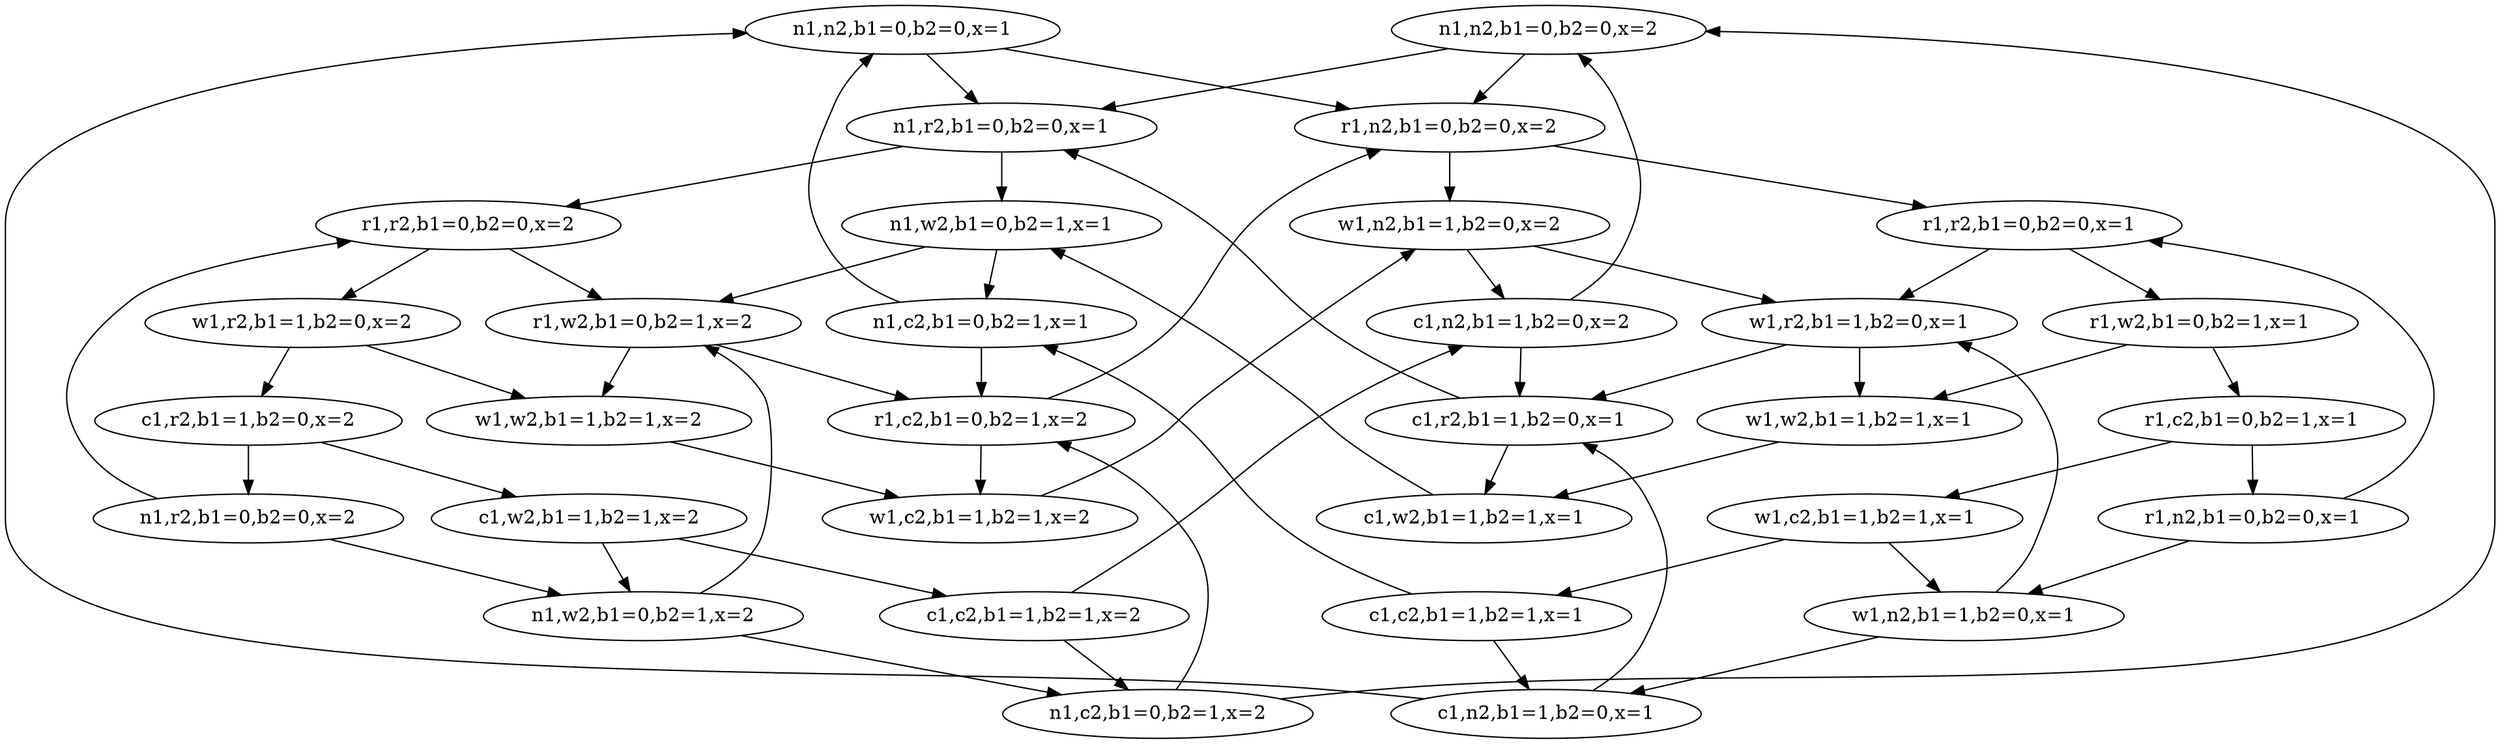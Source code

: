 digraph G { 
{rank=same;"n1,n2,b1=0,b2=0,x=1";"n1,n2,b1=0,b2=0,x=2";}
{rank=same;"n1,r2,b1=0,b2=0,x=1";"r1,n2,b1=0,b2=0,x=2";}
{rank=same;"n1,w2,b1=0,b2=1,x=1";"r1,r2,b1=0,b2=0,x=2";"r1,r2,b1=0,b2=0,x=1";"w1,n2,b1=1,b2=0,x=2";}
{rank=same;"n1,c2,b1=0,b2=1,x=1";"r1,w2,b1=0,b2=1,x=2";"w1,r2,b1=1,b2=0,x=2";"r1,w2,b1=0,b2=1,x=1";"w1,r2,b1=1,b2=0,x=1";"c1,n2,b1=1,b2=0,x=2";}
{rank=same;"r1,c2,b1=0,b2=1,x=2";"w1,w2,b1=1,b2=1,x=2";"c1,r2,b1=1,b2=0,x=2";"r1,c2,b1=0,b2=1,x=1";"w1,w2,b1=1,b2=1,x=1";"c1,r2,b1=1,b2=0,x=1";}
{rank=same;"w1,c2,b1=1,b2=1,x=2";"n1,r2,b1=0,b2=0,x=2";"c1,w2,b1=1,b2=1,x=2";"r1,n2,b1=0,b2=0,x=1";"w1,c2,b1=1,b2=1,x=1";"c1,w2,b1=1,b2=1,x=1";}
{rank=same;"n1,w2,b1=0,b2=1,x=2";"c1,c2,b1=1,b2=1,x=2";"w1,n2,b1=1,b2=0,x=1";"c1,c2,b1=1,b2=1,x=1";}
{rank=same;"n1,c2,b1=0,b2=1,x=2";"c1,n2,b1=1,b2=0,x=1";}
{"n1,n2,b1=0,b2=0,x=1"}->{"n1,r2,b1=0,b2=0,x=1"}
{"n1,n2,b1=0,b2=0,x=1"}->{"r1,n2,b1=0,b2=0,x=2"}
{"n1,n2,b1=0,b2=0,x=2"}->{"n1,r2,b1=0,b2=0,x=1"}
{"n1,n2,b1=0,b2=0,x=2"}->{"r1,n2,b1=0,b2=0,x=2"}
{"n1,r2,b1=0,b2=0,x=1"}->{"n1,w2,b1=0,b2=1,x=1"}
{"n1,r2,b1=0,b2=0,x=1"}->{"r1,r2,b1=0,b2=0,x=2"}
{"r1,n2,b1=0,b2=0,x=2"}->{"r1,r2,b1=0,b2=0,x=1"}
{"r1,n2,b1=0,b2=0,x=2"}->{"w1,n2,b1=1,b2=0,x=2"}
{"n1,w2,b1=0,b2=1,x=1"}->{"n1,c2,b1=0,b2=1,x=1"}
{"n1,w2,b1=0,b2=1,x=1"}->{"r1,w2,b1=0,b2=1,x=2"}
{"r1,r2,b1=0,b2=0,x=2"}->{"r1,w2,b1=0,b2=1,x=2"}
{"r1,r2,b1=0,b2=0,x=2"}->{"w1,r2,b1=1,b2=0,x=2"}
{"r1,r2,b1=0,b2=0,x=1"}->{"r1,w2,b1=0,b2=1,x=1"}
{"r1,r2,b1=0,b2=0,x=1"}->{"w1,r2,b1=1,b2=0,x=1"}
{"w1,n2,b1=1,b2=0,x=2"}->{"w1,r2,b1=1,b2=0,x=1"}
{"w1,n2,b1=1,b2=0,x=2"}->{"c1,n2,b1=1,b2=0,x=2"}
{"n1,c2,b1=0,b2=1,x=1"}->{"n1,n2,b1=0,b2=0,x=1"}
{"n1,c2,b1=0,b2=1,x=1"}->{"r1,c2,b1=0,b2=1,x=2"}
{"r1,w2,b1=0,b2=1,x=2"}->{"r1,c2,b1=0,b2=1,x=2"}
{"r1,w2,b1=0,b2=1,x=2"}->{"w1,w2,b1=1,b2=1,x=2"}
{"w1,r2,b1=1,b2=0,x=2"}->{"w1,w2,b1=1,b2=1,x=2"}
{"w1,r2,b1=1,b2=0,x=2"}->{"c1,r2,b1=1,b2=0,x=2"}
{"r1,w2,b1=0,b2=1,x=1"}->{"r1,c2,b1=0,b2=1,x=1"}
{"r1,w2,b1=0,b2=1,x=1"}->{"w1,w2,b1=1,b2=1,x=1"}
{"w1,r2,b1=1,b2=0,x=1"}->{"w1,w2,b1=1,b2=1,x=1"}
{"w1,r2,b1=1,b2=0,x=1"}->{"c1,r2,b1=1,b2=0,x=1"}
{"c1,n2,b1=1,b2=0,x=2"}->{"n1,n2,b1=0,b2=0,x=2"}
{"c1,n2,b1=1,b2=0,x=2"}->{"c1,r2,b1=1,b2=0,x=1"}
{"r1,c2,b1=0,b2=1,x=2"}->{"r1,n2,b1=0,b2=0,x=2"}
{"r1,c2,b1=0,b2=1,x=2"}->{"w1,c2,b1=1,b2=1,x=2"}
{"w1,w2,b1=1,b2=1,x=2"}->{"w1,c2,b1=1,b2=1,x=2"}
{"c1,r2,b1=1,b2=0,x=2"}->{"n1,r2,b1=0,b2=0,x=2"}
{"c1,r2,b1=1,b2=0,x=2"}->{"c1,w2,b1=1,b2=1,x=2"}
{"r1,c2,b1=0,b2=1,x=1"}->{"r1,n2,b1=0,b2=0,x=1"}
{"r1,c2,b1=0,b2=1,x=1"}->{"w1,c2,b1=1,b2=1,x=1"}
{"w1,w2,b1=1,b2=1,x=1"}->{"c1,w2,b1=1,b2=1,x=1"}
{"c1,r2,b1=1,b2=0,x=1"}->{"n1,r2,b1=0,b2=0,x=1"}
{"c1,r2,b1=1,b2=0,x=1"}->{"c1,w2,b1=1,b2=1,x=1"}
{"w1,c2,b1=1,b2=1,x=2"}->{"w1,n2,b1=1,b2=0,x=2"}
{"n1,r2,b1=0,b2=0,x=2"}->{"n1,w2,b1=0,b2=1,x=2"}
{"n1,r2,b1=0,b2=0,x=2"}->{"r1,r2,b1=0,b2=0,x=2"}
{"c1,w2,b1=1,b2=1,x=2"}->{"n1,w2,b1=0,b2=1,x=2"}
{"c1,w2,b1=1,b2=1,x=2"}->{"c1,c2,b1=1,b2=1,x=2"}
{"r1,n2,b1=0,b2=0,x=1"}->{"r1,r2,b1=0,b2=0,x=1"}
{"r1,n2,b1=0,b2=0,x=1"}->{"w1,n2,b1=1,b2=0,x=1"}
{"w1,c2,b1=1,b2=1,x=1"}->{"w1,n2,b1=1,b2=0,x=1"}
{"w1,c2,b1=1,b2=1,x=1"}->{"c1,c2,b1=1,b2=1,x=1"}
{"c1,w2,b1=1,b2=1,x=1"}->{"n1,w2,b1=0,b2=1,x=1"}
{"n1,w2,b1=0,b2=1,x=2"}->{"n1,c2,b1=0,b2=1,x=2"}
{"n1,w2,b1=0,b2=1,x=2"}->{"r1,w2,b1=0,b2=1,x=2"}
{"c1,c2,b1=1,b2=1,x=2"}->{"n1,c2,b1=0,b2=1,x=2"}
{"c1,c2,b1=1,b2=1,x=2"}->{"c1,n2,b1=1,b2=0,x=2"}
{"w1,n2,b1=1,b2=0,x=1"}->{"w1,r2,b1=1,b2=0,x=1"}
{"w1,n2,b1=1,b2=0,x=1"}->{"c1,n2,b1=1,b2=0,x=1"}
{"c1,c2,b1=1,b2=1,x=1"}->{"n1,c2,b1=0,b2=1,x=1"}
{"c1,c2,b1=1,b2=1,x=1"}->{"c1,n2,b1=1,b2=0,x=1"}
{"n1,c2,b1=0,b2=1,x=2"}->{"n1,n2,b1=0,b2=0,x=2"}
{"n1,c2,b1=0,b2=1,x=2"}->{"r1,c2,b1=0,b2=1,x=2"}
{"c1,n2,b1=1,b2=0,x=1"}->{"n1,n2,b1=0,b2=0,x=1"}
{"c1,n2,b1=1,b2=0,x=1"}->{"c1,r2,b1=1,b2=0,x=1"}
}